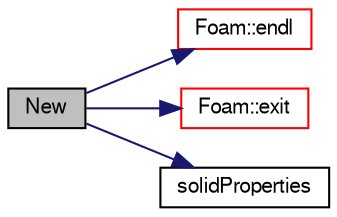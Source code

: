 digraph "New"
{
  bgcolor="transparent";
  edge [fontname="FreeSans",fontsize="10",labelfontname="FreeSans",labelfontsize="10"];
  node [fontname="FreeSans",fontsize="10",shape=record];
  rankdir="LR";
  Node89 [label="New",height=0.2,width=0.4,color="black", fillcolor="grey75", style="filled", fontcolor="black"];
  Node89 -> Node90 [color="midnightblue",fontsize="10",style="solid",fontname="FreeSans"];
  Node90 [label="Foam::endl",height=0.2,width=0.4,color="red",URL="$a21124.html#a2db8fe02a0d3909e9351bb4275b23ce4",tooltip="Add newline and flush stream. "];
  Node89 -> Node92 [color="midnightblue",fontsize="10",style="solid",fontname="FreeSans"];
  Node92 [label="Foam::exit",height=0.2,width=0.4,color="red",URL="$a21124.html#a06ca7250d8e89caf05243ec094843642"];
  Node89 -> Node137 [color="midnightblue",fontsize="10",style="solid",fontname="FreeSans"];
  Node137 [label="solidProperties",height=0.2,width=0.4,color="black",URL="$a29986.html#ade4b9976faaf56b56eb95801c355070a",tooltip="Construct from components. "];
}
